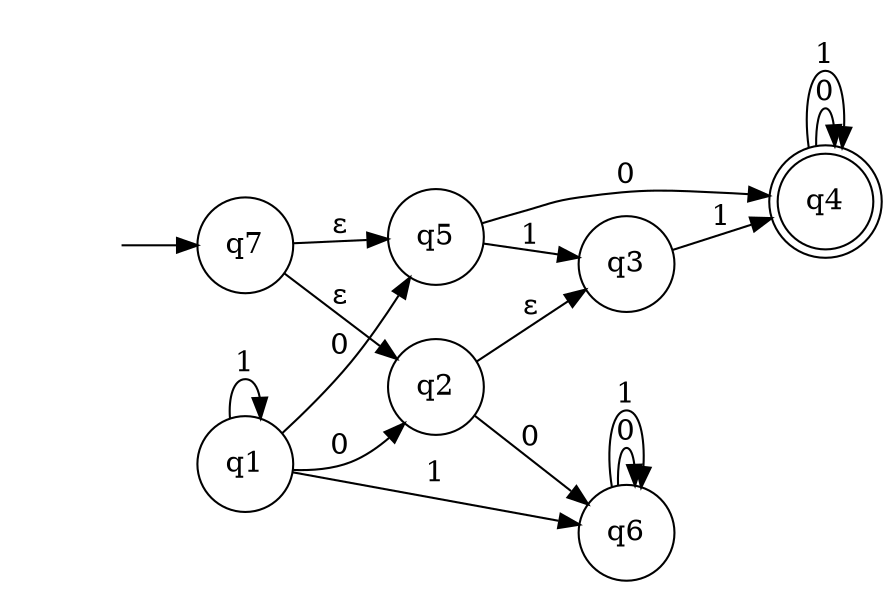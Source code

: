digraph resNFA {
	graph [rankdir=LR]
	"" [label="" shape=plaintext]
	q4 [label=q4 shape=doublecircle]
	q7 [label=q7 shape=circle]
	q3 [label=q3 shape=circle]
	q1 [label=q1 shape=circle]
	q5 [label=q5 shape=circle]
	q6 [label=q6 shape=circle]
	q2 [label=q2 shape=circle]
	"" -> q7 [label=""]
	q1 -> q5 [label=0]
	q1 -> q2 [label=0]
	q1 -> q6 [label=1]
	q1 -> q1 [label=1]
	q2 -> q6 [label=0]
	q2 -> q3 [label="ε"]
	q3 -> q4 [label=1]
	q4 -> q4 [label=0]
	q4 -> q4 [label=1]
	q5 -> q4 [label=0]
	q5 -> q3 [label=1]
	q6 -> q6 [label=0]
	q6 -> q6 [label=1]
	q7 -> q5 [label="ε"]
	q7 -> q2 [label="ε"]
}
